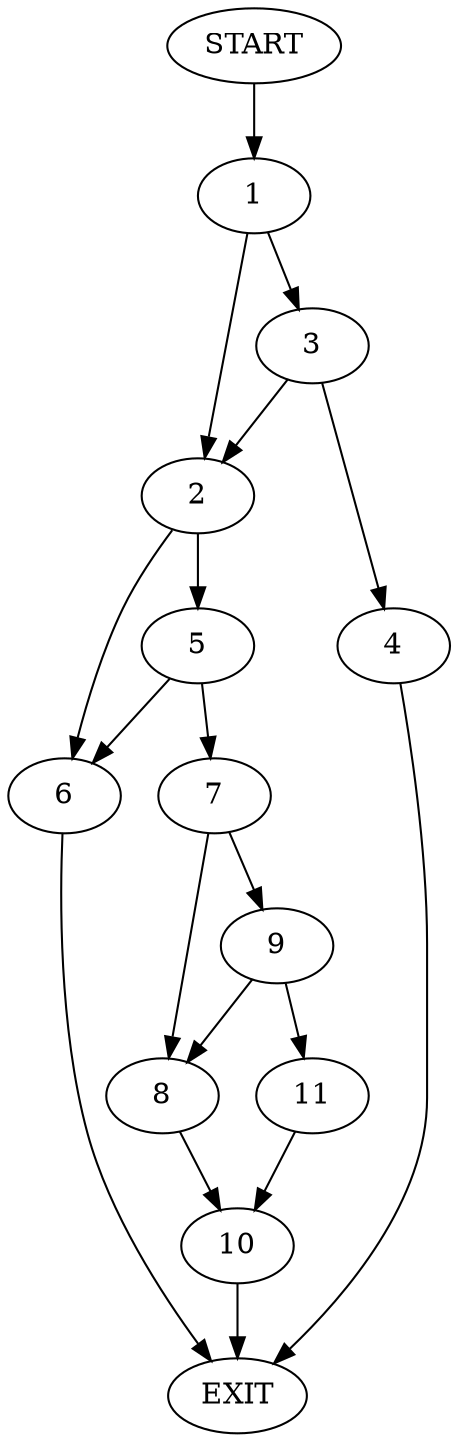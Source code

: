 digraph {
0 [label="START"]
12 [label="EXIT"]
0 -> 1
1 -> 2
1 -> 3
3 -> 2
3 -> 4
2 -> 5
2 -> 6
4 -> 12
5 -> 7
5 -> 6
6 -> 12
7 -> 8
7 -> 9
8 -> 10
9 -> 8
9 -> 11
11 -> 10
10 -> 12
}

